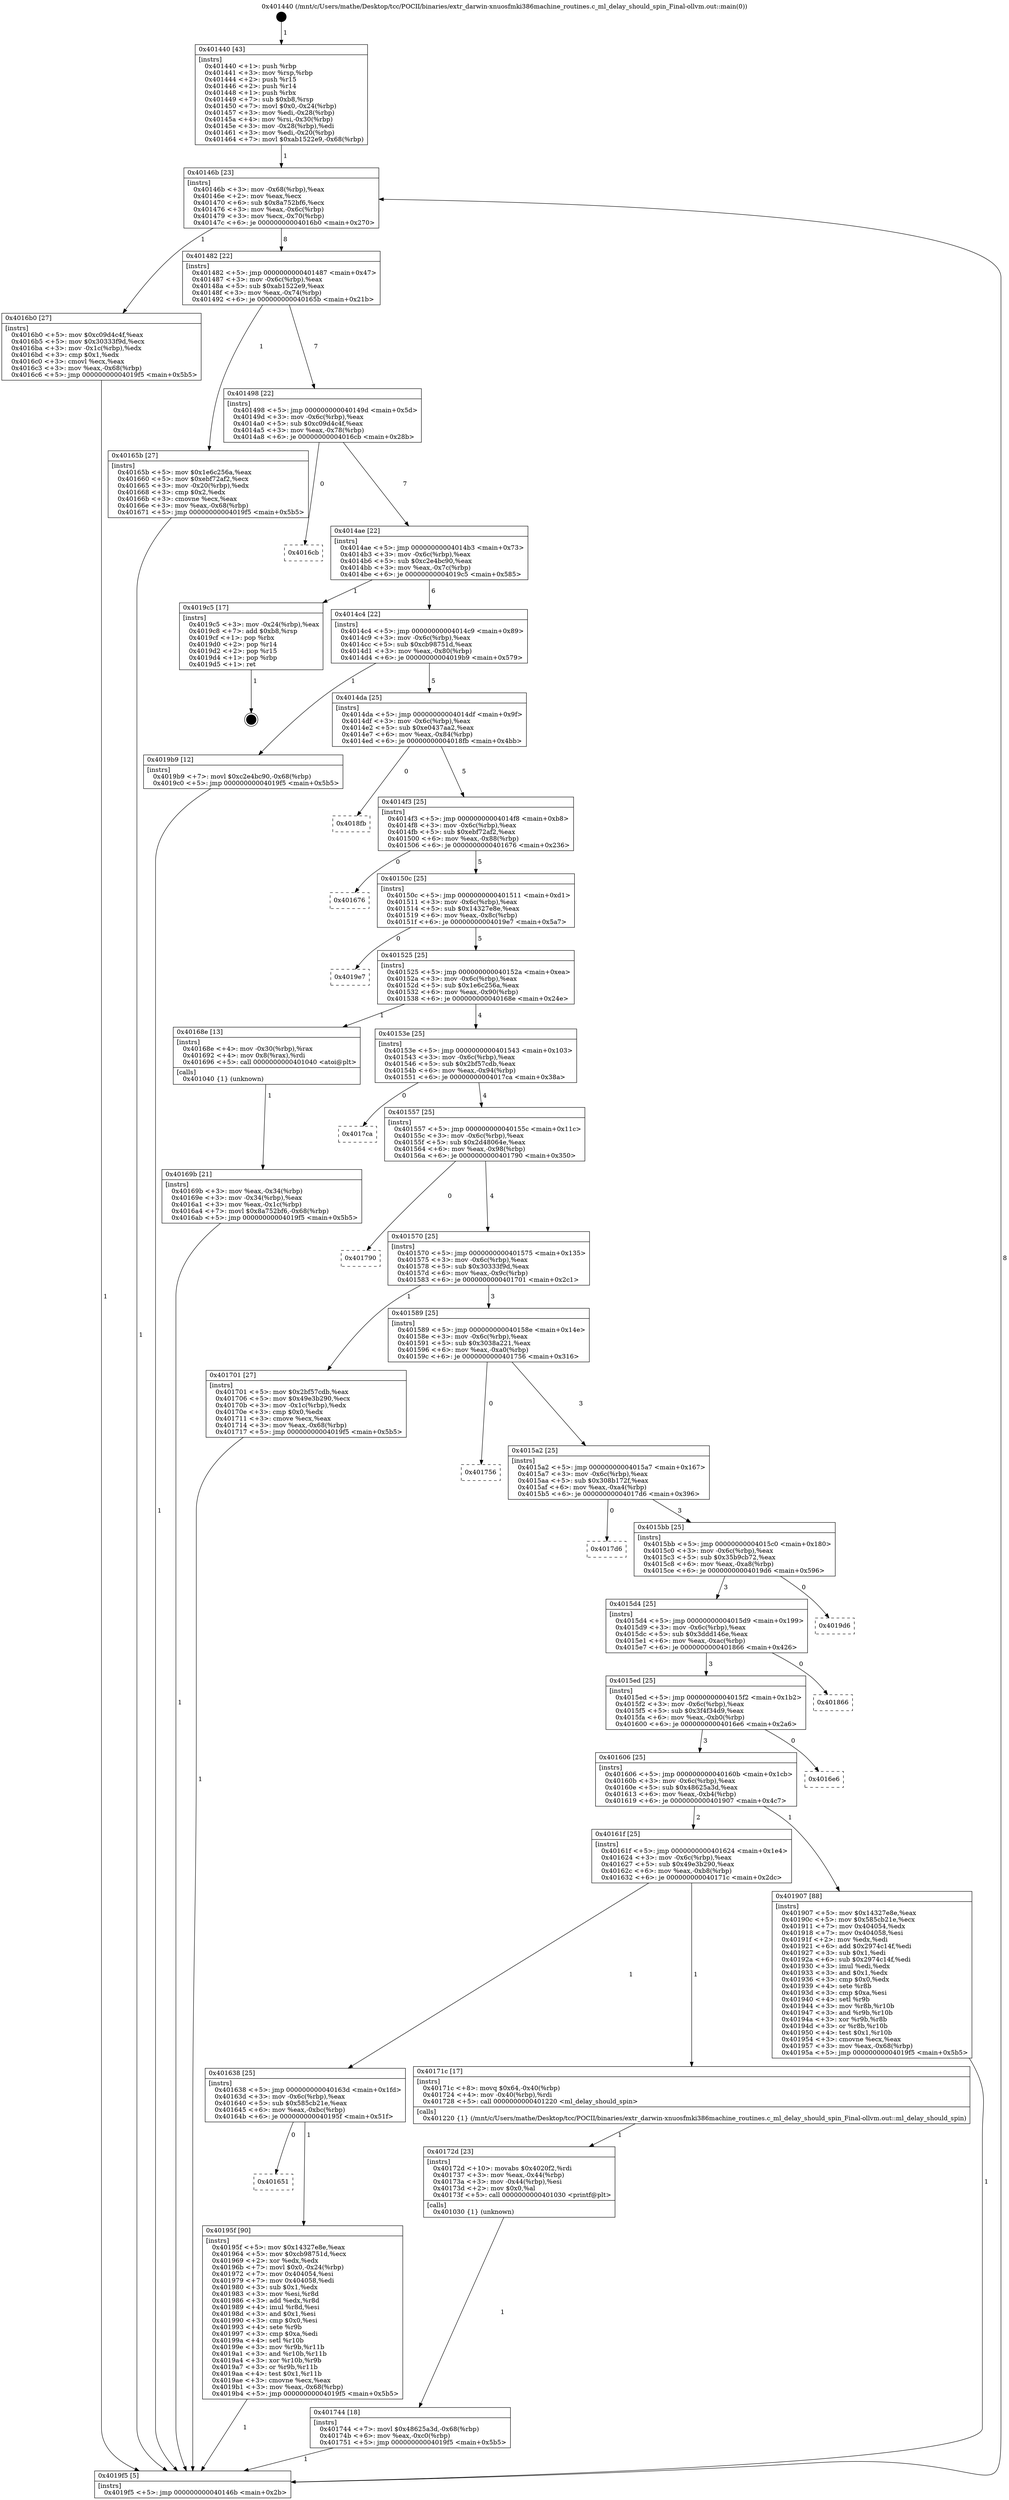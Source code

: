 digraph "0x401440" {
  label = "0x401440 (/mnt/c/Users/mathe/Desktop/tcc/POCII/binaries/extr_darwin-xnuosfmki386machine_routines.c_ml_delay_should_spin_Final-ollvm.out::main(0))"
  labelloc = "t"
  node[shape=record]

  Entry [label="",width=0.3,height=0.3,shape=circle,fillcolor=black,style=filled]
  "0x40146b" [label="{
     0x40146b [23]\l
     | [instrs]\l
     &nbsp;&nbsp;0x40146b \<+3\>: mov -0x68(%rbp),%eax\l
     &nbsp;&nbsp;0x40146e \<+2\>: mov %eax,%ecx\l
     &nbsp;&nbsp;0x401470 \<+6\>: sub $0x8a752bf6,%ecx\l
     &nbsp;&nbsp;0x401476 \<+3\>: mov %eax,-0x6c(%rbp)\l
     &nbsp;&nbsp;0x401479 \<+3\>: mov %ecx,-0x70(%rbp)\l
     &nbsp;&nbsp;0x40147c \<+6\>: je 00000000004016b0 \<main+0x270\>\l
  }"]
  "0x4016b0" [label="{
     0x4016b0 [27]\l
     | [instrs]\l
     &nbsp;&nbsp;0x4016b0 \<+5\>: mov $0xc09d4c4f,%eax\l
     &nbsp;&nbsp;0x4016b5 \<+5\>: mov $0x30333f9d,%ecx\l
     &nbsp;&nbsp;0x4016ba \<+3\>: mov -0x1c(%rbp),%edx\l
     &nbsp;&nbsp;0x4016bd \<+3\>: cmp $0x1,%edx\l
     &nbsp;&nbsp;0x4016c0 \<+3\>: cmovl %ecx,%eax\l
     &nbsp;&nbsp;0x4016c3 \<+3\>: mov %eax,-0x68(%rbp)\l
     &nbsp;&nbsp;0x4016c6 \<+5\>: jmp 00000000004019f5 \<main+0x5b5\>\l
  }"]
  "0x401482" [label="{
     0x401482 [22]\l
     | [instrs]\l
     &nbsp;&nbsp;0x401482 \<+5\>: jmp 0000000000401487 \<main+0x47\>\l
     &nbsp;&nbsp;0x401487 \<+3\>: mov -0x6c(%rbp),%eax\l
     &nbsp;&nbsp;0x40148a \<+5\>: sub $0xab1522e9,%eax\l
     &nbsp;&nbsp;0x40148f \<+3\>: mov %eax,-0x74(%rbp)\l
     &nbsp;&nbsp;0x401492 \<+6\>: je 000000000040165b \<main+0x21b\>\l
  }"]
  Exit [label="",width=0.3,height=0.3,shape=circle,fillcolor=black,style=filled,peripheries=2]
  "0x40165b" [label="{
     0x40165b [27]\l
     | [instrs]\l
     &nbsp;&nbsp;0x40165b \<+5\>: mov $0x1e6c256a,%eax\l
     &nbsp;&nbsp;0x401660 \<+5\>: mov $0xebf72af2,%ecx\l
     &nbsp;&nbsp;0x401665 \<+3\>: mov -0x20(%rbp),%edx\l
     &nbsp;&nbsp;0x401668 \<+3\>: cmp $0x2,%edx\l
     &nbsp;&nbsp;0x40166b \<+3\>: cmovne %ecx,%eax\l
     &nbsp;&nbsp;0x40166e \<+3\>: mov %eax,-0x68(%rbp)\l
     &nbsp;&nbsp;0x401671 \<+5\>: jmp 00000000004019f5 \<main+0x5b5\>\l
  }"]
  "0x401498" [label="{
     0x401498 [22]\l
     | [instrs]\l
     &nbsp;&nbsp;0x401498 \<+5\>: jmp 000000000040149d \<main+0x5d\>\l
     &nbsp;&nbsp;0x40149d \<+3\>: mov -0x6c(%rbp),%eax\l
     &nbsp;&nbsp;0x4014a0 \<+5\>: sub $0xc09d4c4f,%eax\l
     &nbsp;&nbsp;0x4014a5 \<+3\>: mov %eax,-0x78(%rbp)\l
     &nbsp;&nbsp;0x4014a8 \<+6\>: je 00000000004016cb \<main+0x28b\>\l
  }"]
  "0x4019f5" [label="{
     0x4019f5 [5]\l
     | [instrs]\l
     &nbsp;&nbsp;0x4019f5 \<+5\>: jmp 000000000040146b \<main+0x2b\>\l
  }"]
  "0x401440" [label="{
     0x401440 [43]\l
     | [instrs]\l
     &nbsp;&nbsp;0x401440 \<+1\>: push %rbp\l
     &nbsp;&nbsp;0x401441 \<+3\>: mov %rsp,%rbp\l
     &nbsp;&nbsp;0x401444 \<+2\>: push %r15\l
     &nbsp;&nbsp;0x401446 \<+2\>: push %r14\l
     &nbsp;&nbsp;0x401448 \<+1\>: push %rbx\l
     &nbsp;&nbsp;0x401449 \<+7\>: sub $0xb8,%rsp\l
     &nbsp;&nbsp;0x401450 \<+7\>: movl $0x0,-0x24(%rbp)\l
     &nbsp;&nbsp;0x401457 \<+3\>: mov %edi,-0x28(%rbp)\l
     &nbsp;&nbsp;0x40145a \<+4\>: mov %rsi,-0x30(%rbp)\l
     &nbsp;&nbsp;0x40145e \<+3\>: mov -0x28(%rbp),%edi\l
     &nbsp;&nbsp;0x401461 \<+3\>: mov %edi,-0x20(%rbp)\l
     &nbsp;&nbsp;0x401464 \<+7\>: movl $0xab1522e9,-0x68(%rbp)\l
  }"]
  "0x401651" [label="{
     0x401651\l
  }", style=dashed]
  "0x4016cb" [label="{
     0x4016cb\l
  }", style=dashed]
  "0x4014ae" [label="{
     0x4014ae [22]\l
     | [instrs]\l
     &nbsp;&nbsp;0x4014ae \<+5\>: jmp 00000000004014b3 \<main+0x73\>\l
     &nbsp;&nbsp;0x4014b3 \<+3\>: mov -0x6c(%rbp),%eax\l
     &nbsp;&nbsp;0x4014b6 \<+5\>: sub $0xc2e4bc90,%eax\l
     &nbsp;&nbsp;0x4014bb \<+3\>: mov %eax,-0x7c(%rbp)\l
     &nbsp;&nbsp;0x4014be \<+6\>: je 00000000004019c5 \<main+0x585\>\l
  }"]
  "0x40195f" [label="{
     0x40195f [90]\l
     | [instrs]\l
     &nbsp;&nbsp;0x40195f \<+5\>: mov $0x14327e8e,%eax\l
     &nbsp;&nbsp;0x401964 \<+5\>: mov $0xcb98751d,%ecx\l
     &nbsp;&nbsp;0x401969 \<+2\>: xor %edx,%edx\l
     &nbsp;&nbsp;0x40196b \<+7\>: movl $0x0,-0x24(%rbp)\l
     &nbsp;&nbsp;0x401972 \<+7\>: mov 0x404054,%esi\l
     &nbsp;&nbsp;0x401979 \<+7\>: mov 0x404058,%edi\l
     &nbsp;&nbsp;0x401980 \<+3\>: sub $0x1,%edx\l
     &nbsp;&nbsp;0x401983 \<+3\>: mov %esi,%r8d\l
     &nbsp;&nbsp;0x401986 \<+3\>: add %edx,%r8d\l
     &nbsp;&nbsp;0x401989 \<+4\>: imul %r8d,%esi\l
     &nbsp;&nbsp;0x40198d \<+3\>: and $0x1,%esi\l
     &nbsp;&nbsp;0x401990 \<+3\>: cmp $0x0,%esi\l
     &nbsp;&nbsp;0x401993 \<+4\>: sete %r9b\l
     &nbsp;&nbsp;0x401997 \<+3\>: cmp $0xa,%edi\l
     &nbsp;&nbsp;0x40199a \<+4\>: setl %r10b\l
     &nbsp;&nbsp;0x40199e \<+3\>: mov %r9b,%r11b\l
     &nbsp;&nbsp;0x4019a1 \<+3\>: and %r10b,%r11b\l
     &nbsp;&nbsp;0x4019a4 \<+3\>: xor %r10b,%r9b\l
     &nbsp;&nbsp;0x4019a7 \<+3\>: or %r9b,%r11b\l
     &nbsp;&nbsp;0x4019aa \<+4\>: test $0x1,%r11b\l
     &nbsp;&nbsp;0x4019ae \<+3\>: cmovne %ecx,%eax\l
     &nbsp;&nbsp;0x4019b1 \<+3\>: mov %eax,-0x68(%rbp)\l
     &nbsp;&nbsp;0x4019b4 \<+5\>: jmp 00000000004019f5 \<main+0x5b5\>\l
  }"]
  "0x4019c5" [label="{
     0x4019c5 [17]\l
     | [instrs]\l
     &nbsp;&nbsp;0x4019c5 \<+3\>: mov -0x24(%rbp),%eax\l
     &nbsp;&nbsp;0x4019c8 \<+7\>: add $0xb8,%rsp\l
     &nbsp;&nbsp;0x4019cf \<+1\>: pop %rbx\l
     &nbsp;&nbsp;0x4019d0 \<+2\>: pop %r14\l
     &nbsp;&nbsp;0x4019d2 \<+2\>: pop %r15\l
     &nbsp;&nbsp;0x4019d4 \<+1\>: pop %rbp\l
     &nbsp;&nbsp;0x4019d5 \<+1\>: ret\l
  }"]
  "0x4014c4" [label="{
     0x4014c4 [22]\l
     | [instrs]\l
     &nbsp;&nbsp;0x4014c4 \<+5\>: jmp 00000000004014c9 \<main+0x89\>\l
     &nbsp;&nbsp;0x4014c9 \<+3\>: mov -0x6c(%rbp),%eax\l
     &nbsp;&nbsp;0x4014cc \<+5\>: sub $0xcb98751d,%eax\l
     &nbsp;&nbsp;0x4014d1 \<+3\>: mov %eax,-0x80(%rbp)\l
     &nbsp;&nbsp;0x4014d4 \<+6\>: je 00000000004019b9 \<main+0x579\>\l
  }"]
  "0x401744" [label="{
     0x401744 [18]\l
     | [instrs]\l
     &nbsp;&nbsp;0x401744 \<+7\>: movl $0x48625a3d,-0x68(%rbp)\l
     &nbsp;&nbsp;0x40174b \<+6\>: mov %eax,-0xc0(%rbp)\l
     &nbsp;&nbsp;0x401751 \<+5\>: jmp 00000000004019f5 \<main+0x5b5\>\l
  }"]
  "0x4019b9" [label="{
     0x4019b9 [12]\l
     | [instrs]\l
     &nbsp;&nbsp;0x4019b9 \<+7\>: movl $0xc2e4bc90,-0x68(%rbp)\l
     &nbsp;&nbsp;0x4019c0 \<+5\>: jmp 00000000004019f5 \<main+0x5b5\>\l
  }"]
  "0x4014da" [label="{
     0x4014da [25]\l
     | [instrs]\l
     &nbsp;&nbsp;0x4014da \<+5\>: jmp 00000000004014df \<main+0x9f\>\l
     &nbsp;&nbsp;0x4014df \<+3\>: mov -0x6c(%rbp),%eax\l
     &nbsp;&nbsp;0x4014e2 \<+5\>: sub $0xe0437aa2,%eax\l
     &nbsp;&nbsp;0x4014e7 \<+6\>: mov %eax,-0x84(%rbp)\l
     &nbsp;&nbsp;0x4014ed \<+6\>: je 00000000004018fb \<main+0x4bb\>\l
  }"]
  "0x40172d" [label="{
     0x40172d [23]\l
     | [instrs]\l
     &nbsp;&nbsp;0x40172d \<+10\>: movabs $0x4020f2,%rdi\l
     &nbsp;&nbsp;0x401737 \<+3\>: mov %eax,-0x44(%rbp)\l
     &nbsp;&nbsp;0x40173a \<+3\>: mov -0x44(%rbp),%esi\l
     &nbsp;&nbsp;0x40173d \<+2\>: mov $0x0,%al\l
     &nbsp;&nbsp;0x40173f \<+5\>: call 0000000000401030 \<printf@plt\>\l
     | [calls]\l
     &nbsp;&nbsp;0x401030 \{1\} (unknown)\l
  }"]
  "0x4018fb" [label="{
     0x4018fb\l
  }", style=dashed]
  "0x4014f3" [label="{
     0x4014f3 [25]\l
     | [instrs]\l
     &nbsp;&nbsp;0x4014f3 \<+5\>: jmp 00000000004014f8 \<main+0xb8\>\l
     &nbsp;&nbsp;0x4014f8 \<+3\>: mov -0x6c(%rbp),%eax\l
     &nbsp;&nbsp;0x4014fb \<+5\>: sub $0xebf72af2,%eax\l
     &nbsp;&nbsp;0x401500 \<+6\>: mov %eax,-0x88(%rbp)\l
     &nbsp;&nbsp;0x401506 \<+6\>: je 0000000000401676 \<main+0x236\>\l
  }"]
  "0x401638" [label="{
     0x401638 [25]\l
     | [instrs]\l
     &nbsp;&nbsp;0x401638 \<+5\>: jmp 000000000040163d \<main+0x1fd\>\l
     &nbsp;&nbsp;0x40163d \<+3\>: mov -0x6c(%rbp),%eax\l
     &nbsp;&nbsp;0x401640 \<+5\>: sub $0x585cb21e,%eax\l
     &nbsp;&nbsp;0x401645 \<+6\>: mov %eax,-0xbc(%rbp)\l
     &nbsp;&nbsp;0x40164b \<+6\>: je 000000000040195f \<main+0x51f\>\l
  }"]
  "0x401676" [label="{
     0x401676\l
  }", style=dashed]
  "0x40150c" [label="{
     0x40150c [25]\l
     | [instrs]\l
     &nbsp;&nbsp;0x40150c \<+5\>: jmp 0000000000401511 \<main+0xd1\>\l
     &nbsp;&nbsp;0x401511 \<+3\>: mov -0x6c(%rbp),%eax\l
     &nbsp;&nbsp;0x401514 \<+5\>: sub $0x14327e8e,%eax\l
     &nbsp;&nbsp;0x401519 \<+6\>: mov %eax,-0x8c(%rbp)\l
     &nbsp;&nbsp;0x40151f \<+6\>: je 00000000004019e7 \<main+0x5a7\>\l
  }"]
  "0x40171c" [label="{
     0x40171c [17]\l
     | [instrs]\l
     &nbsp;&nbsp;0x40171c \<+8\>: movq $0x64,-0x40(%rbp)\l
     &nbsp;&nbsp;0x401724 \<+4\>: mov -0x40(%rbp),%rdi\l
     &nbsp;&nbsp;0x401728 \<+5\>: call 0000000000401220 \<ml_delay_should_spin\>\l
     | [calls]\l
     &nbsp;&nbsp;0x401220 \{1\} (/mnt/c/Users/mathe/Desktop/tcc/POCII/binaries/extr_darwin-xnuosfmki386machine_routines.c_ml_delay_should_spin_Final-ollvm.out::ml_delay_should_spin)\l
  }"]
  "0x4019e7" [label="{
     0x4019e7\l
  }", style=dashed]
  "0x401525" [label="{
     0x401525 [25]\l
     | [instrs]\l
     &nbsp;&nbsp;0x401525 \<+5\>: jmp 000000000040152a \<main+0xea\>\l
     &nbsp;&nbsp;0x40152a \<+3\>: mov -0x6c(%rbp),%eax\l
     &nbsp;&nbsp;0x40152d \<+5\>: sub $0x1e6c256a,%eax\l
     &nbsp;&nbsp;0x401532 \<+6\>: mov %eax,-0x90(%rbp)\l
     &nbsp;&nbsp;0x401538 \<+6\>: je 000000000040168e \<main+0x24e\>\l
  }"]
  "0x40161f" [label="{
     0x40161f [25]\l
     | [instrs]\l
     &nbsp;&nbsp;0x40161f \<+5\>: jmp 0000000000401624 \<main+0x1e4\>\l
     &nbsp;&nbsp;0x401624 \<+3\>: mov -0x6c(%rbp),%eax\l
     &nbsp;&nbsp;0x401627 \<+5\>: sub $0x49e3b290,%eax\l
     &nbsp;&nbsp;0x40162c \<+6\>: mov %eax,-0xb8(%rbp)\l
     &nbsp;&nbsp;0x401632 \<+6\>: je 000000000040171c \<main+0x2dc\>\l
  }"]
  "0x40168e" [label="{
     0x40168e [13]\l
     | [instrs]\l
     &nbsp;&nbsp;0x40168e \<+4\>: mov -0x30(%rbp),%rax\l
     &nbsp;&nbsp;0x401692 \<+4\>: mov 0x8(%rax),%rdi\l
     &nbsp;&nbsp;0x401696 \<+5\>: call 0000000000401040 \<atoi@plt\>\l
     | [calls]\l
     &nbsp;&nbsp;0x401040 \{1\} (unknown)\l
  }"]
  "0x40153e" [label="{
     0x40153e [25]\l
     | [instrs]\l
     &nbsp;&nbsp;0x40153e \<+5\>: jmp 0000000000401543 \<main+0x103\>\l
     &nbsp;&nbsp;0x401543 \<+3\>: mov -0x6c(%rbp),%eax\l
     &nbsp;&nbsp;0x401546 \<+5\>: sub $0x2bf57cdb,%eax\l
     &nbsp;&nbsp;0x40154b \<+6\>: mov %eax,-0x94(%rbp)\l
     &nbsp;&nbsp;0x401551 \<+6\>: je 00000000004017ca \<main+0x38a\>\l
  }"]
  "0x40169b" [label="{
     0x40169b [21]\l
     | [instrs]\l
     &nbsp;&nbsp;0x40169b \<+3\>: mov %eax,-0x34(%rbp)\l
     &nbsp;&nbsp;0x40169e \<+3\>: mov -0x34(%rbp),%eax\l
     &nbsp;&nbsp;0x4016a1 \<+3\>: mov %eax,-0x1c(%rbp)\l
     &nbsp;&nbsp;0x4016a4 \<+7\>: movl $0x8a752bf6,-0x68(%rbp)\l
     &nbsp;&nbsp;0x4016ab \<+5\>: jmp 00000000004019f5 \<main+0x5b5\>\l
  }"]
  "0x401907" [label="{
     0x401907 [88]\l
     | [instrs]\l
     &nbsp;&nbsp;0x401907 \<+5\>: mov $0x14327e8e,%eax\l
     &nbsp;&nbsp;0x40190c \<+5\>: mov $0x585cb21e,%ecx\l
     &nbsp;&nbsp;0x401911 \<+7\>: mov 0x404054,%edx\l
     &nbsp;&nbsp;0x401918 \<+7\>: mov 0x404058,%esi\l
     &nbsp;&nbsp;0x40191f \<+2\>: mov %edx,%edi\l
     &nbsp;&nbsp;0x401921 \<+6\>: add $0x2974c14f,%edi\l
     &nbsp;&nbsp;0x401927 \<+3\>: sub $0x1,%edi\l
     &nbsp;&nbsp;0x40192a \<+6\>: sub $0x2974c14f,%edi\l
     &nbsp;&nbsp;0x401930 \<+3\>: imul %edi,%edx\l
     &nbsp;&nbsp;0x401933 \<+3\>: and $0x1,%edx\l
     &nbsp;&nbsp;0x401936 \<+3\>: cmp $0x0,%edx\l
     &nbsp;&nbsp;0x401939 \<+4\>: sete %r8b\l
     &nbsp;&nbsp;0x40193d \<+3\>: cmp $0xa,%esi\l
     &nbsp;&nbsp;0x401940 \<+4\>: setl %r9b\l
     &nbsp;&nbsp;0x401944 \<+3\>: mov %r8b,%r10b\l
     &nbsp;&nbsp;0x401947 \<+3\>: and %r9b,%r10b\l
     &nbsp;&nbsp;0x40194a \<+3\>: xor %r9b,%r8b\l
     &nbsp;&nbsp;0x40194d \<+3\>: or %r8b,%r10b\l
     &nbsp;&nbsp;0x401950 \<+4\>: test $0x1,%r10b\l
     &nbsp;&nbsp;0x401954 \<+3\>: cmovne %ecx,%eax\l
     &nbsp;&nbsp;0x401957 \<+3\>: mov %eax,-0x68(%rbp)\l
     &nbsp;&nbsp;0x40195a \<+5\>: jmp 00000000004019f5 \<main+0x5b5\>\l
  }"]
  "0x4017ca" [label="{
     0x4017ca\l
  }", style=dashed]
  "0x401557" [label="{
     0x401557 [25]\l
     | [instrs]\l
     &nbsp;&nbsp;0x401557 \<+5\>: jmp 000000000040155c \<main+0x11c\>\l
     &nbsp;&nbsp;0x40155c \<+3\>: mov -0x6c(%rbp),%eax\l
     &nbsp;&nbsp;0x40155f \<+5\>: sub $0x2d48064e,%eax\l
     &nbsp;&nbsp;0x401564 \<+6\>: mov %eax,-0x98(%rbp)\l
     &nbsp;&nbsp;0x40156a \<+6\>: je 0000000000401790 \<main+0x350\>\l
  }"]
  "0x401606" [label="{
     0x401606 [25]\l
     | [instrs]\l
     &nbsp;&nbsp;0x401606 \<+5\>: jmp 000000000040160b \<main+0x1cb\>\l
     &nbsp;&nbsp;0x40160b \<+3\>: mov -0x6c(%rbp),%eax\l
     &nbsp;&nbsp;0x40160e \<+5\>: sub $0x48625a3d,%eax\l
     &nbsp;&nbsp;0x401613 \<+6\>: mov %eax,-0xb4(%rbp)\l
     &nbsp;&nbsp;0x401619 \<+6\>: je 0000000000401907 \<main+0x4c7\>\l
  }"]
  "0x401790" [label="{
     0x401790\l
  }", style=dashed]
  "0x401570" [label="{
     0x401570 [25]\l
     | [instrs]\l
     &nbsp;&nbsp;0x401570 \<+5\>: jmp 0000000000401575 \<main+0x135\>\l
     &nbsp;&nbsp;0x401575 \<+3\>: mov -0x6c(%rbp),%eax\l
     &nbsp;&nbsp;0x401578 \<+5\>: sub $0x30333f9d,%eax\l
     &nbsp;&nbsp;0x40157d \<+6\>: mov %eax,-0x9c(%rbp)\l
     &nbsp;&nbsp;0x401583 \<+6\>: je 0000000000401701 \<main+0x2c1\>\l
  }"]
  "0x4016e6" [label="{
     0x4016e6\l
  }", style=dashed]
  "0x401701" [label="{
     0x401701 [27]\l
     | [instrs]\l
     &nbsp;&nbsp;0x401701 \<+5\>: mov $0x2bf57cdb,%eax\l
     &nbsp;&nbsp;0x401706 \<+5\>: mov $0x49e3b290,%ecx\l
     &nbsp;&nbsp;0x40170b \<+3\>: mov -0x1c(%rbp),%edx\l
     &nbsp;&nbsp;0x40170e \<+3\>: cmp $0x0,%edx\l
     &nbsp;&nbsp;0x401711 \<+3\>: cmove %ecx,%eax\l
     &nbsp;&nbsp;0x401714 \<+3\>: mov %eax,-0x68(%rbp)\l
     &nbsp;&nbsp;0x401717 \<+5\>: jmp 00000000004019f5 \<main+0x5b5\>\l
  }"]
  "0x401589" [label="{
     0x401589 [25]\l
     | [instrs]\l
     &nbsp;&nbsp;0x401589 \<+5\>: jmp 000000000040158e \<main+0x14e\>\l
     &nbsp;&nbsp;0x40158e \<+3\>: mov -0x6c(%rbp),%eax\l
     &nbsp;&nbsp;0x401591 \<+5\>: sub $0x3038a221,%eax\l
     &nbsp;&nbsp;0x401596 \<+6\>: mov %eax,-0xa0(%rbp)\l
     &nbsp;&nbsp;0x40159c \<+6\>: je 0000000000401756 \<main+0x316\>\l
  }"]
  "0x4015ed" [label="{
     0x4015ed [25]\l
     | [instrs]\l
     &nbsp;&nbsp;0x4015ed \<+5\>: jmp 00000000004015f2 \<main+0x1b2\>\l
     &nbsp;&nbsp;0x4015f2 \<+3\>: mov -0x6c(%rbp),%eax\l
     &nbsp;&nbsp;0x4015f5 \<+5\>: sub $0x3f4f34d9,%eax\l
     &nbsp;&nbsp;0x4015fa \<+6\>: mov %eax,-0xb0(%rbp)\l
     &nbsp;&nbsp;0x401600 \<+6\>: je 00000000004016e6 \<main+0x2a6\>\l
  }"]
  "0x401756" [label="{
     0x401756\l
  }", style=dashed]
  "0x4015a2" [label="{
     0x4015a2 [25]\l
     | [instrs]\l
     &nbsp;&nbsp;0x4015a2 \<+5\>: jmp 00000000004015a7 \<main+0x167\>\l
     &nbsp;&nbsp;0x4015a7 \<+3\>: mov -0x6c(%rbp),%eax\l
     &nbsp;&nbsp;0x4015aa \<+5\>: sub $0x308b172f,%eax\l
     &nbsp;&nbsp;0x4015af \<+6\>: mov %eax,-0xa4(%rbp)\l
     &nbsp;&nbsp;0x4015b5 \<+6\>: je 00000000004017d6 \<main+0x396\>\l
  }"]
  "0x401866" [label="{
     0x401866\l
  }", style=dashed]
  "0x4017d6" [label="{
     0x4017d6\l
  }", style=dashed]
  "0x4015bb" [label="{
     0x4015bb [25]\l
     | [instrs]\l
     &nbsp;&nbsp;0x4015bb \<+5\>: jmp 00000000004015c0 \<main+0x180\>\l
     &nbsp;&nbsp;0x4015c0 \<+3\>: mov -0x6c(%rbp),%eax\l
     &nbsp;&nbsp;0x4015c3 \<+5\>: sub $0x35b9cb72,%eax\l
     &nbsp;&nbsp;0x4015c8 \<+6\>: mov %eax,-0xa8(%rbp)\l
     &nbsp;&nbsp;0x4015ce \<+6\>: je 00000000004019d6 \<main+0x596\>\l
  }"]
  "0x4015d4" [label="{
     0x4015d4 [25]\l
     | [instrs]\l
     &nbsp;&nbsp;0x4015d4 \<+5\>: jmp 00000000004015d9 \<main+0x199\>\l
     &nbsp;&nbsp;0x4015d9 \<+3\>: mov -0x6c(%rbp),%eax\l
     &nbsp;&nbsp;0x4015dc \<+5\>: sub $0x3ddd146e,%eax\l
     &nbsp;&nbsp;0x4015e1 \<+6\>: mov %eax,-0xac(%rbp)\l
     &nbsp;&nbsp;0x4015e7 \<+6\>: je 0000000000401866 \<main+0x426\>\l
  }"]
  "0x4019d6" [label="{
     0x4019d6\l
  }", style=dashed]
  Entry -> "0x401440" [label=" 1"]
  "0x40146b" -> "0x4016b0" [label=" 1"]
  "0x40146b" -> "0x401482" [label=" 8"]
  "0x4019c5" -> Exit [label=" 1"]
  "0x401482" -> "0x40165b" [label=" 1"]
  "0x401482" -> "0x401498" [label=" 7"]
  "0x40165b" -> "0x4019f5" [label=" 1"]
  "0x401440" -> "0x40146b" [label=" 1"]
  "0x4019f5" -> "0x40146b" [label=" 8"]
  "0x4019b9" -> "0x4019f5" [label=" 1"]
  "0x401498" -> "0x4016cb" [label=" 0"]
  "0x401498" -> "0x4014ae" [label=" 7"]
  "0x40195f" -> "0x4019f5" [label=" 1"]
  "0x4014ae" -> "0x4019c5" [label=" 1"]
  "0x4014ae" -> "0x4014c4" [label=" 6"]
  "0x401638" -> "0x401651" [label=" 0"]
  "0x4014c4" -> "0x4019b9" [label=" 1"]
  "0x4014c4" -> "0x4014da" [label=" 5"]
  "0x401638" -> "0x40195f" [label=" 1"]
  "0x4014da" -> "0x4018fb" [label=" 0"]
  "0x4014da" -> "0x4014f3" [label=" 5"]
  "0x401907" -> "0x4019f5" [label=" 1"]
  "0x4014f3" -> "0x401676" [label=" 0"]
  "0x4014f3" -> "0x40150c" [label=" 5"]
  "0x401744" -> "0x4019f5" [label=" 1"]
  "0x40150c" -> "0x4019e7" [label=" 0"]
  "0x40150c" -> "0x401525" [label=" 5"]
  "0x40172d" -> "0x401744" [label=" 1"]
  "0x401525" -> "0x40168e" [label=" 1"]
  "0x401525" -> "0x40153e" [label=" 4"]
  "0x40168e" -> "0x40169b" [label=" 1"]
  "0x40169b" -> "0x4019f5" [label=" 1"]
  "0x4016b0" -> "0x4019f5" [label=" 1"]
  "0x40161f" -> "0x401638" [label=" 1"]
  "0x40153e" -> "0x4017ca" [label=" 0"]
  "0x40153e" -> "0x401557" [label=" 4"]
  "0x40161f" -> "0x40171c" [label=" 1"]
  "0x401557" -> "0x401790" [label=" 0"]
  "0x401557" -> "0x401570" [label=" 4"]
  "0x401606" -> "0x40161f" [label=" 2"]
  "0x401570" -> "0x401701" [label=" 1"]
  "0x401570" -> "0x401589" [label=" 3"]
  "0x401701" -> "0x4019f5" [label=" 1"]
  "0x401606" -> "0x401907" [label=" 1"]
  "0x401589" -> "0x401756" [label=" 0"]
  "0x401589" -> "0x4015a2" [label=" 3"]
  "0x4015ed" -> "0x401606" [label=" 3"]
  "0x4015a2" -> "0x4017d6" [label=" 0"]
  "0x4015a2" -> "0x4015bb" [label=" 3"]
  "0x4015ed" -> "0x4016e6" [label=" 0"]
  "0x4015bb" -> "0x4019d6" [label=" 0"]
  "0x4015bb" -> "0x4015d4" [label=" 3"]
  "0x40171c" -> "0x40172d" [label=" 1"]
  "0x4015d4" -> "0x401866" [label=" 0"]
  "0x4015d4" -> "0x4015ed" [label=" 3"]
}
